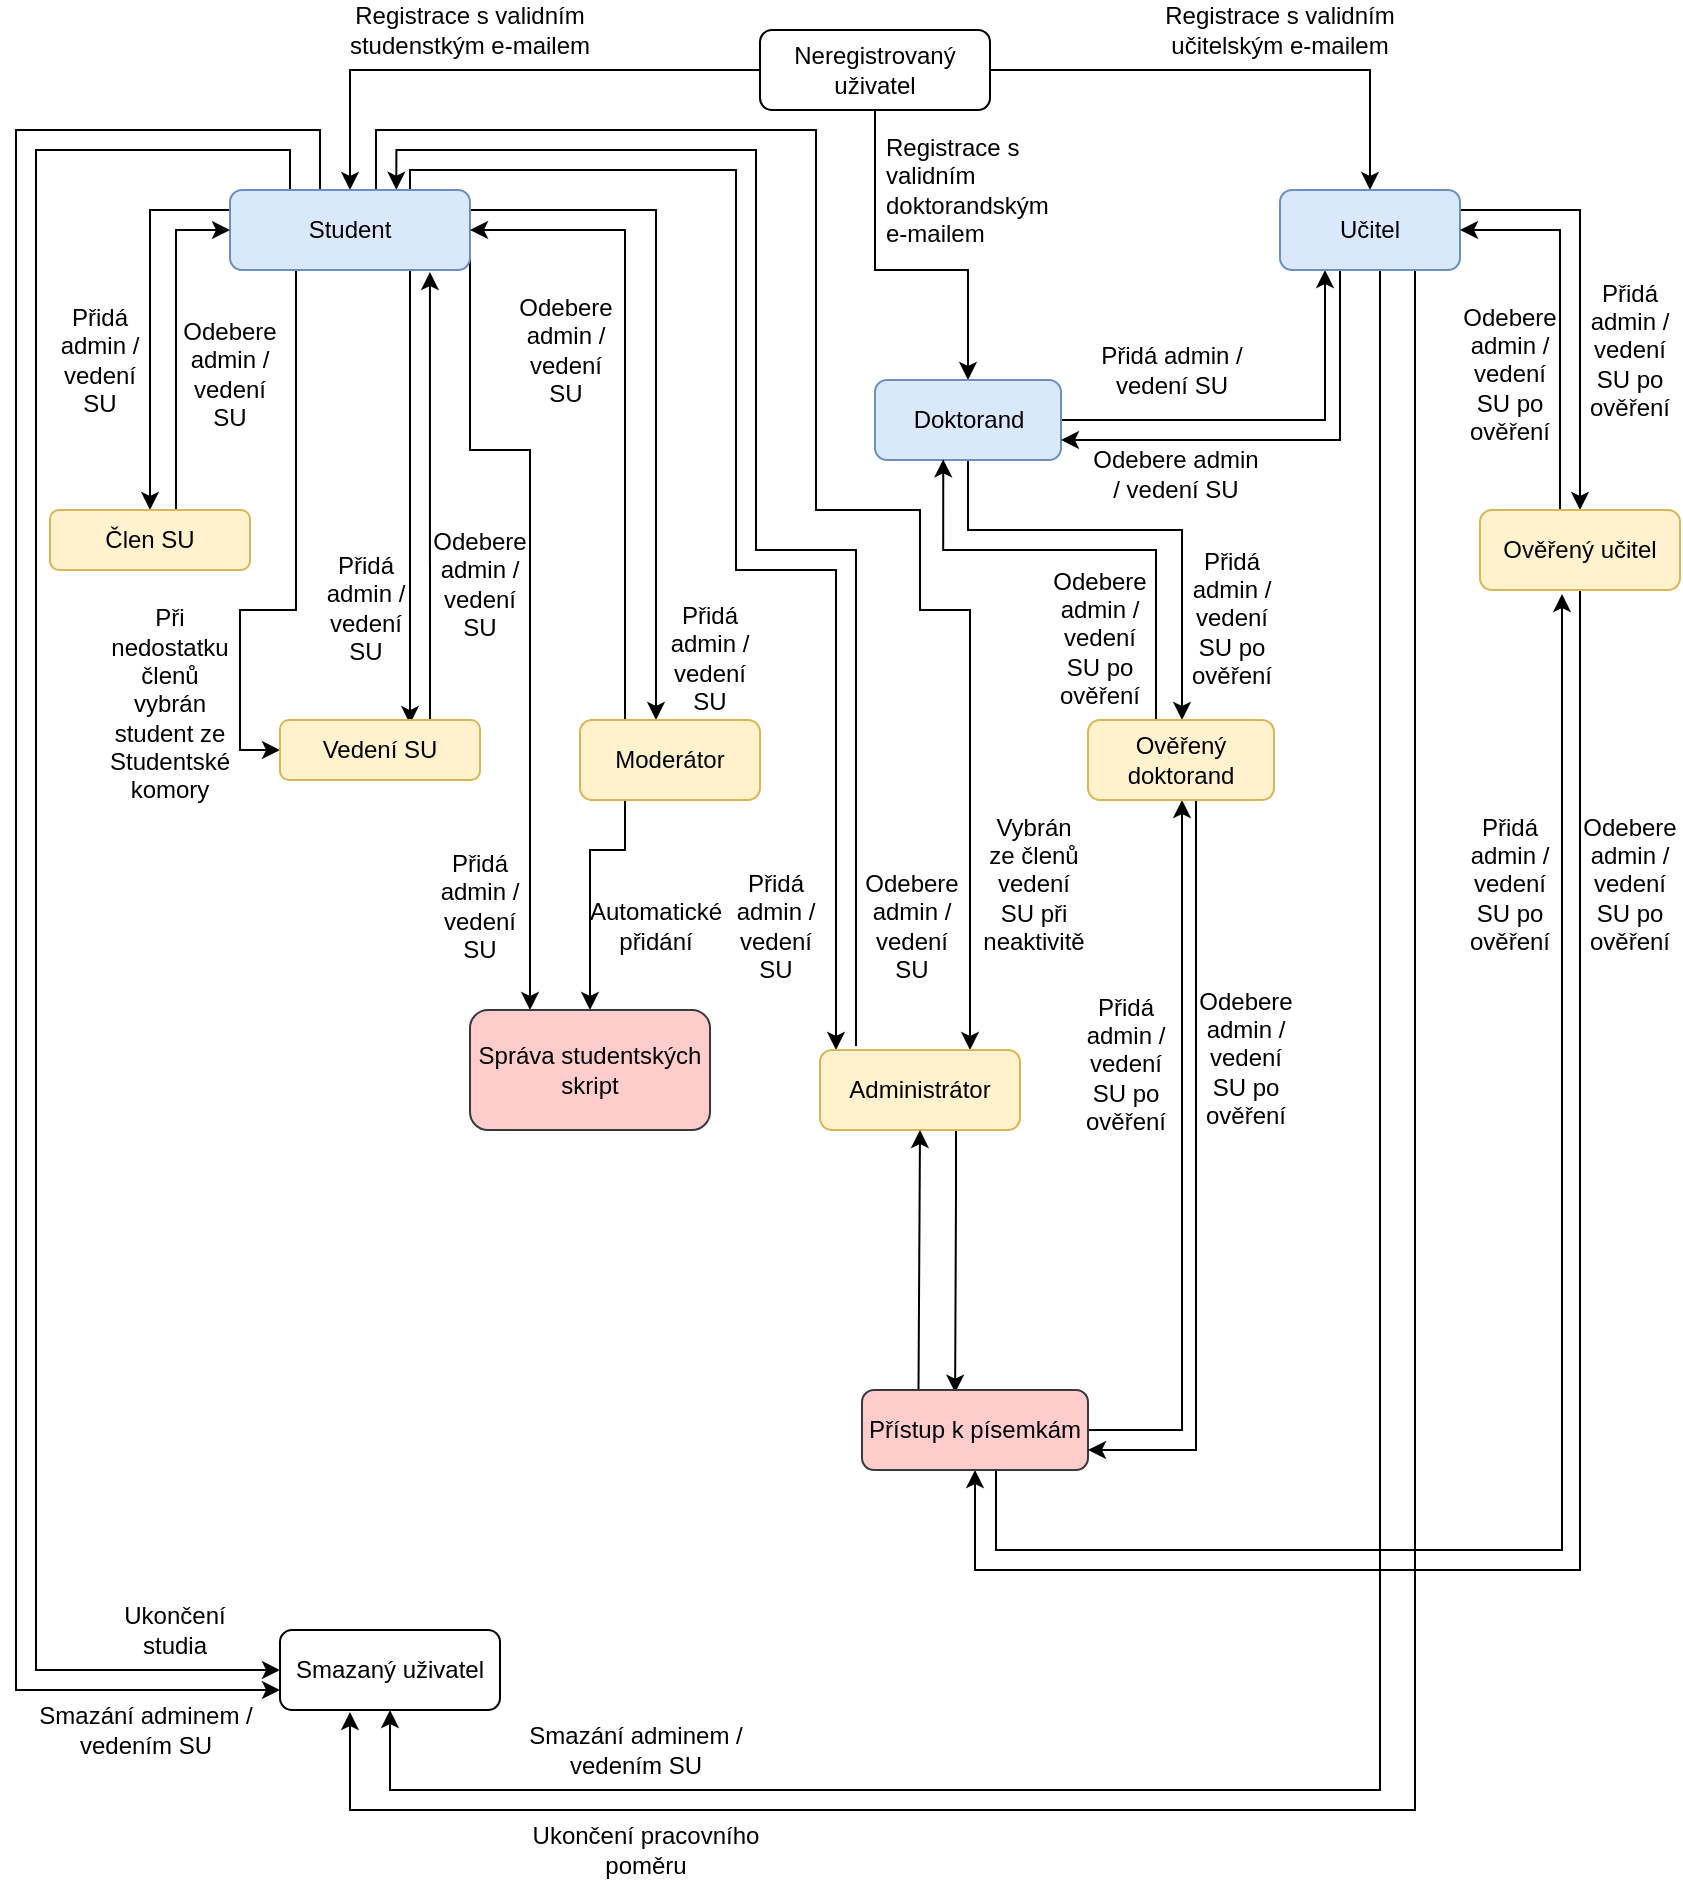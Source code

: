 <mxfile version="12.1.7" type="device" pages="1"><diagram id="ENBkPykDrjYqExlETp4t" name="Roles Lifecycle"><mxGraphModel dx="1173" dy="682" grid="1" gridSize="10" guides="1" tooltips="1" connect="1" arrows="1" fold="1" page="1" pageScale="1" pageWidth="850" pageHeight="1100" math="0" shadow="0"><root><mxCell id="0"/><mxCell id="1" parent="0"/><mxCell id="HIW1-XLeATYrHLqQLnE8-20" style="edgeStyle=orthogonalEdgeStyle;rounded=0;orthogonalLoop=1;jettySize=auto;html=1;exitX=0;exitY=0.5;exitDx=0;exitDy=0;entryX=0.5;entryY=0;entryDx=0;entryDy=0;" parent="1" source="HIW1-XLeATYrHLqQLnE8-7" target="HIW1-XLeATYrHLqQLnE8-8" edge="1"><mxGeometry relative="1" as="geometry"/></mxCell><mxCell id="HIW1-XLeATYrHLqQLnE8-22" style="edgeStyle=orthogonalEdgeStyle;rounded=0;orthogonalLoop=1;jettySize=auto;html=1;exitX=1;exitY=0.5;exitDx=0;exitDy=0;entryX=0.5;entryY=0;entryDx=0;entryDy=0;" parent="1" source="HIW1-XLeATYrHLqQLnE8-7" target="HIW1-XLeATYrHLqQLnE8-14" edge="1"><mxGeometry relative="1" as="geometry"/></mxCell><mxCell id="HIW1-XLeATYrHLqQLnE8-24" style="edgeStyle=orthogonalEdgeStyle;rounded=0;orthogonalLoop=1;jettySize=auto;html=1;exitX=0.5;exitY=1;exitDx=0;exitDy=0;entryX=0.5;entryY=0;entryDx=0;entryDy=0;" parent="1" source="HIW1-XLeATYrHLqQLnE8-7" target="HIW1-XLeATYrHLqQLnE8-12" edge="1"><mxGeometry relative="1" as="geometry"><Array as="points"><mxPoint x="440" y="160"/><mxPoint x="486" y="160"/></Array></mxGeometry></mxCell><mxCell id="HIW1-XLeATYrHLqQLnE8-7" value="Neregistrovaný uživatel" style="rounded=1;whiteSpace=wrap;html=1;" parent="1" vertex="1"><mxGeometry x="382" y="40" width="115" height="40" as="geometry"/></mxCell><mxCell id="HIW1-XLeATYrHLqQLnE8-38" style="edgeStyle=orthogonalEdgeStyle;rounded=0;orthogonalLoop=1;jettySize=auto;html=1;exitX=0;exitY=0.25;exitDx=0;exitDy=0;entryX=0.5;entryY=0;entryDx=0;entryDy=0;" parent="1" source="HIW1-XLeATYrHLqQLnE8-8" target="HIW1-XLeATYrHLqQLnE8-9" edge="1"><mxGeometry relative="1" as="geometry"><Array as="points"><mxPoint x="77" y="130"/></Array></mxGeometry></mxCell><mxCell id="HIW1-XLeATYrHLqQLnE8-46" style="edgeStyle=orthogonalEdgeStyle;rounded=0;orthogonalLoop=1;jettySize=auto;html=1;exitX=0.75;exitY=1;exitDx=0;exitDy=0;entryX=0.65;entryY=0.067;entryDx=0;entryDy=0;entryPerimeter=0;" parent="1" source="HIW1-XLeATYrHLqQLnE8-8" target="HIW1-XLeATYrHLqQLnE8-10" edge="1"><mxGeometry relative="1" as="geometry"/></mxCell><mxCell id="HIW1-XLeATYrHLqQLnE8-50" style="edgeStyle=orthogonalEdgeStyle;rounded=0;orthogonalLoop=1;jettySize=auto;html=1;exitX=0.25;exitY=0;exitDx=0;exitDy=0;entryX=0;entryY=0.5;entryDx=0;entryDy=0;" parent="1" source="HIW1-XLeATYrHLqQLnE8-8" target="HIW1-XLeATYrHLqQLnE8-13" edge="1"><mxGeometry relative="1" as="geometry"><Array as="points"><mxPoint x="147" y="100"/><mxPoint x="20" y="100"/><mxPoint x="20" y="860"/></Array></mxGeometry></mxCell><mxCell id="HIW1-XLeATYrHLqQLnE8-54" style="edgeStyle=orthogonalEdgeStyle;rounded=0;orthogonalLoop=1;jettySize=auto;html=1;exitX=0.25;exitY=0;exitDx=0;exitDy=0;entryX=0;entryY=0.75;entryDx=0;entryDy=0;" parent="1" source="HIW1-XLeATYrHLqQLnE8-8" target="HIW1-XLeATYrHLqQLnE8-13" edge="1"><mxGeometry relative="1" as="geometry"><Array as="points"><mxPoint x="162" y="120"/><mxPoint x="162" y="90"/><mxPoint x="10" y="90"/><mxPoint x="10" y="870"/></Array></mxGeometry></mxCell><mxCell id="HIW1-XLeATYrHLqQLnE8-59" style="edgeStyle=orthogonalEdgeStyle;rounded=0;orthogonalLoop=1;jettySize=auto;html=1;exitX=1;exitY=0.5;exitDx=0;exitDy=0;" parent="1" source="HIW1-XLeATYrHLqQLnE8-8" target="HIW1-XLeATYrHLqQLnE8-11" edge="1"><mxGeometry relative="1" as="geometry"><mxPoint x="356" y="468" as="targetPoint"/><Array as="points"><mxPoint x="237" y="130"/><mxPoint x="330" y="130"/></Array></mxGeometry></mxCell><mxCell id="HIW1-XLeATYrHLqQLnE8-63" style="edgeStyle=orthogonalEdgeStyle;rounded=0;orthogonalLoop=1;jettySize=auto;html=1;exitX=0.75;exitY=0;exitDx=0;exitDy=0;" parent="1" source="HIW1-XLeATYrHLqQLnE8-8" edge="1"><mxGeometry relative="1" as="geometry"><Array as="points"><mxPoint x="207" y="110"/><mxPoint x="370" y="110"/><mxPoint x="370" y="310"/><mxPoint x="420" y="310"/><mxPoint x="420" y="550"/></Array><mxPoint x="420" y="550" as="targetPoint"/></mxGeometry></mxCell><mxCell id="HIW1-XLeATYrHLqQLnE8-64" style="edgeStyle=orthogonalEdgeStyle;rounded=0;orthogonalLoop=1;jettySize=auto;html=1;exitX=0.693;exitY=-0.004;exitDx=0;exitDy=0;exitPerimeter=0;endArrow=none;endFill=0;startArrow=classic;startFill=1;" parent="1" source="HIW1-XLeATYrHLqQLnE8-8" edge="1"><mxGeometry relative="1" as="geometry"><Array as="points"><mxPoint x="200" y="100"/><mxPoint x="380" y="100"/><mxPoint x="380" y="300"/><mxPoint x="430" y="300"/><mxPoint x="430" y="548"/></Array><mxPoint x="430" y="548" as="targetPoint"/></mxGeometry></mxCell><mxCell id="a_ImVYcb4Zl9uXv-XC0P-25" style="edgeStyle=orthogonalEdgeStyle;rounded=0;orthogonalLoop=1;jettySize=auto;html=1;exitX=0.5;exitY=1;exitDx=0;exitDy=0;entryX=0;entryY=0.5;entryDx=0;entryDy=0;" edge="1" parent="1" source="HIW1-XLeATYrHLqQLnE8-8" target="HIW1-XLeATYrHLqQLnE8-10"><mxGeometry relative="1" as="geometry"><Array as="points"><mxPoint x="150" y="160"/><mxPoint x="150" y="330"/><mxPoint x="122" y="330"/><mxPoint x="122" y="400"/></Array></mxGeometry></mxCell><mxCell id="a_ImVYcb4Zl9uXv-XC0P-31" style="edgeStyle=orthogonalEdgeStyle;rounded=0;orthogonalLoop=1;jettySize=auto;html=1;exitX=0.75;exitY=0;exitDx=0;exitDy=0;entryX=0.75;entryY=0;entryDx=0;entryDy=0;" edge="1" parent="1" source="HIW1-XLeATYrHLqQLnE8-8" target="HIW1-XLeATYrHLqQLnE8-16"><mxGeometry relative="1" as="geometry"><Array as="points"><mxPoint x="190" y="120"/><mxPoint x="190" y="90"/><mxPoint x="410" y="90"/><mxPoint x="410" y="280"/><mxPoint x="462" y="280"/><mxPoint x="462" y="330"/><mxPoint x="487" y="330"/></Array></mxGeometry></mxCell><mxCell id="a_ImVYcb4Zl9uXv-XC0P-33" style="edgeStyle=orthogonalEdgeStyle;rounded=0;orthogonalLoop=1;jettySize=auto;html=1;exitX=1;exitY=0.75;exitDx=0;exitDy=0;entryX=0.25;entryY=0;entryDx=0;entryDy=0;" edge="1" parent="1" source="HIW1-XLeATYrHLqQLnE8-8" target="a_ImVYcb4Zl9uXv-XC0P-2"><mxGeometry relative="1" as="geometry"><Array as="points"><mxPoint x="237" y="250"/><mxPoint x="267" y="250"/></Array></mxGeometry></mxCell><mxCell id="HIW1-XLeATYrHLqQLnE8-8" value="Student" style="rounded=1;whiteSpace=wrap;html=1;fillColor=#dae8fc;strokeColor=#6c8ebf;" parent="1" vertex="1"><mxGeometry x="117" y="120" width="120" height="40" as="geometry"/></mxCell><mxCell id="HIW1-XLeATYrHLqQLnE8-40" style="edgeStyle=orthogonalEdgeStyle;rounded=0;orthogonalLoop=1;jettySize=auto;html=1;exitX=0.5;exitY=0;exitDx=0;exitDy=0;entryX=0;entryY=0.5;entryDx=0;entryDy=0;" parent="1" source="HIW1-XLeATYrHLqQLnE8-9" target="HIW1-XLeATYrHLqQLnE8-8" edge="1"><mxGeometry relative="1" as="geometry"><Array as="points"><mxPoint x="90" y="280"/><mxPoint x="90" y="140"/></Array></mxGeometry></mxCell><mxCell id="HIW1-XLeATYrHLqQLnE8-9" value="Člen SU" style="rounded=1;whiteSpace=wrap;html=1;fillColor=#fff2cc;strokeColor=#d6b656;" parent="1" vertex="1"><mxGeometry x="27" y="280" width="100" height="30" as="geometry"/></mxCell><mxCell id="HIW1-XLeATYrHLqQLnE8-45" style="edgeStyle=orthogonalEdgeStyle;rounded=0;orthogonalLoop=1;jettySize=auto;html=1;exitX=0.75;exitY=0;exitDx=0;exitDy=0;entryX=0.833;entryY=1.025;entryDx=0;entryDy=0;entryPerimeter=0;" parent="1" source="HIW1-XLeATYrHLqQLnE8-10" target="HIW1-XLeATYrHLqQLnE8-8" edge="1"><mxGeometry relative="1" as="geometry"/></mxCell><mxCell id="HIW1-XLeATYrHLqQLnE8-10" value="Vedení SU" style="rounded=1;whiteSpace=wrap;html=1;fillColor=#fff2cc;strokeColor=#d6b656;" parent="1" vertex="1"><mxGeometry x="142" y="385" width="100" height="30" as="geometry"/></mxCell><mxCell id="HIW1-XLeATYrHLqQLnE8-60" style="edgeStyle=orthogonalEdgeStyle;rounded=0;orthogonalLoop=1;jettySize=auto;html=1;exitX=0.25;exitY=0;exitDx=0;exitDy=0;entryX=1;entryY=0.5;entryDx=0;entryDy=0;" parent="1" source="HIW1-XLeATYrHLqQLnE8-11" target="HIW1-XLeATYrHLqQLnE8-8" edge="1"><mxGeometry relative="1" as="geometry"><Array as="points"><mxPoint x="315" y="140"/></Array></mxGeometry></mxCell><mxCell id="a_ImVYcb4Zl9uXv-XC0P-3" style="edgeStyle=orthogonalEdgeStyle;rounded=0;orthogonalLoop=1;jettySize=auto;html=1;entryX=0.5;entryY=0;entryDx=0;entryDy=0;exitX=0.25;exitY=1;exitDx=0;exitDy=0;" edge="1" parent="1" source="HIW1-XLeATYrHLqQLnE8-11" target="a_ImVYcb4Zl9uXv-XC0P-2"><mxGeometry relative="1" as="geometry"><mxPoint x="360" y="490" as="sourcePoint"/><Array as="points"><mxPoint x="315" y="450"/><mxPoint x="297" y="450"/></Array></mxGeometry></mxCell><mxCell id="HIW1-XLeATYrHLqQLnE8-11" value="Moderátor" style="rounded=1;whiteSpace=wrap;html=1;fillColor=#fff2cc;strokeColor=#d6b656;" parent="1" vertex="1"><mxGeometry x="292" y="385" width="90" height="40" as="geometry"/></mxCell><mxCell id="HIW1-XLeATYrHLqQLnE8-30" style="edgeStyle=orthogonalEdgeStyle;rounded=0;orthogonalLoop=1;jettySize=auto;html=1;entryX=0.25;entryY=1;entryDx=0;entryDy=0;" parent="1" source="HIW1-XLeATYrHLqQLnE8-12" target="HIW1-XLeATYrHLqQLnE8-14" edge="1"><mxGeometry relative="1" as="geometry"/></mxCell><mxCell id="a_ImVYcb4Zl9uXv-XC0P-15" style="edgeStyle=orthogonalEdgeStyle;rounded=0;orthogonalLoop=1;jettySize=auto;html=1;exitX=0.5;exitY=1;exitDx=0;exitDy=0;" edge="1" parent="1" source="HIW1-XLeATYrHLqQLnE8-12" target="a_ImVYcb4Zl9uXv-XC0P-14"><mxGeometry relative="1" as="geometry"><Array as="points"><mxPoint x="486" y="290"/><mxPoint x="593" y="290"/></Array></mxGeometry></mxCell><mxCell id="HIW1-XLeATYrHLqQLnE8-12" value="Doktorand" style="rounded=1;whiteSpace=wrap;html=1;fillColor=#dae8fc;strokeColor=#6c8ebf;" parent="1" vertex="1"><mxGeometry x="439.5" y="215" width="93" height="40" as="geometry"/></mxCell><mxCell id="HIW1-XLeATYrHLqQLnE8-13" value="Smazaný uživatel" style="rounded=1;whiteSpace=wrap;html=1;" parent="1" vertex="1"><mxGeometry x="142" y="840" width="110" height="40" as="geometry"/></mxCell><mxCell id="HIW1-XLeATYrHLqQLnE8-27" style="edgeStyle=orthogonalEdgeStyle;rounded=0;orthogonalLoop=1;jettySize=auto;html=1;entryX=0.5;entryY=0;entryDx=0;entryDy=0;" parent="1" source="HIW1-XLeATYrHLqQLnE8-14" target="HIW1-XLeATYrHLqQLnE8-15" edge="1"><mxGeometry relative="1" as="geometry"><Array as="points"><mxPoint x="792" y="130"/></Array></mxGeometry></mxCell><mxCell id="HIW1-XLeATYrHLqQLnE8-33" style="edgeStyle=orthogonalEdgeStyle;rounded=0;orthogonalLoop=1;jettySize=auto;html=1;exitX=0.5;exitY=1;exitDx=0;exitDy=0;entryX=1;entryY=0.75;entryDx=0;entryDy=0;" parent="1" source="HIW1-XLeATYrHLqQLnE8-14" target="HIW1-XLeATYrHLqQLnE8-12" edge="1"><mxGeometry relative="1" as="geometry"><Array as="points"><mxPoint x="672" y="160"/><mxPoint x="672" y="245"/></Array></mxGeometry></mxCell><mxCell id="HIW1-XLeATYrHLqQLnE8-52" style="edgeStyle=orthogonalEdgeStyle;rounded=0;orthogonalLoop=1;jettySize=auto;html=1;entryX=0.5;entryY=1;entryDx=0;entryDy=0;" parent="1" source="HIW1-XLeATYrHLqQLnE8-14" target="HIW1-XLeATYrHLqQLnE8-13" edge="1"><mxGeometry relative="1" as="geometry"><mxPoint x="262" y="690" as="targetPoint"/><Array as="points"><mxPoint x="692" y="920"/><mxPoint x="197" y="920"/></Array></mxGeometry></mxCell><mxCell id="HIW1-XLeATYrHLqQLnE8-55" style="edgeStyle=orthogonalEdgeStyle;rounded=0;orthogonalLoop=1;jettySize=auto;html=1;exitX=0.75;exitY=1;exitDx=0;exitDy=0;entryX=0.318;entryY=1.025;entryDx=0;entryDy=0;entryPerimeter=0;" parent="1" source="HIW1-XLeATYrHLqQLnE8-14" target="HIW1-XLeATYrHLqQLnE8-13" edge="1"><mxGeometry relative="1" as="geometry"><Array as="points"><mxPoint x="710" y="930"/><mxPoint x="177" y="930"/></Array></mxGeometry></mxCell><mxCell id="HIW1-XLeATYrHLqQLnE8-14" value="Učitel" style="rounded=1;whiteSpace=wrap;html=1;fillColor=#dae8fc;strokeColor=#6c8ebf;" parent="1" vertex="1"><mxGeometry x="642" y="120" width="90" height="40" as="geometry"/></mxCell><mxCell id="HIW1-XLeATYrHLqQLnE8-36" style="edgeStyle=orthogonalEdgeStyle;rounded=0;orthogonalLoop=1;jettySize=auto;html=1;exitX=0.25;exitY=0;exitDx=0;exitDy=0;entryX=1;entryY=0.5;entryDx=0;entryDy=0;" parent="1" source="HIW1-XLeATYrHLqQLnE8-15" target="HIW1-XLeATYrHLqQLnE8-14" edge="1"><mxGeometry relative="1" as="geometry"><Array as="points"><mxPoint x="782" y="280"/><mxPoint x="782" y="140"/></Array></mxGeometry></mxCell><mxCell id="a_ImVYcb4Zl9uXv-XC0P-5" style="edgeStyle=orthogonalEdgeStyle;rounded=0;orthogonalLoop=1;jettySize=auto;html=1;exitX=0.5;exitY=1;exitDx=0;exitDy=0;entryX=0.5;entryY=1;entryDx=0;entryDy=0;" edge="1" parent="1" source="HIW1-XLeATYrHLqQLnE8-15" target="a_ImVYcb4Zl9uXv-XC0P-1"><mxGeometry relative="1" as="geometry"><Array as="points"><mxPoint x="792" y="810"/><mxPoint x="490" y="810"/></Array></mxGeometry></mxCell><mxCell id="HIW1-XLeATYrHLqQLnE8-15" value="Ověřený učitel" style="rounded=1;whiteSpace=wrap;html=1;fillColor=#fff2cc;strokeColor=#d6b656;" parent="1" vertex="1"><mxGeometry x="742" y="280" width="100" height="40" as="geometry"/></mxCell><mxCell id="a_ImVYcb4Zl9uXv-XC0P-27" style="edgeStyle=orthogonalEdgeStyle;rounded=0;orthogonalLoop=1;jettySize=auto;html=1;exitX=0.75;exitY=1;exitDx=0;exitDy=0;entryX=0.412;entryY=0.033;entryDx=0;entryDy=0;entryPerimeter=0;" edge="1" parent="1" source="HIW1-XLeATYrHLqQLnE8-16" target="a_ImVYcb4Zl9uXv-XC0P-1"><mxGeometry relative="1" as="geometry"><Array as="points"><mxPoint x="480" y="590"/><mxPoint x="480" y="620"/></Array></mxGeometry></mxCell><mxCell id="HIW1-XLeATYrHLqQLnE8-16" value="Administrátor" style="rounded=1;whiteSpace=wrap;html=1;fillColor=#fff2cc;strokeColor=#d6b656;" parent="1" vertex="1"><mxGeometry x="412" y="550" width="100" height="40" as="geometry"/></mxCell><mxCell id="HIW1-XLeATYrHLqQLnE8-21" value="Registrace s validním studenstkým e-mailem" style="text;html=1;strokeColor=none;fillColor=none;align=center;verticalAlign=middle;whiteSpace=wrap;rounded=0;" parent="1" vertex="1"><mxGeometry x="172" y="30" width="130" height="20" as="geometry"/></mxCell><mxCell id="HIW1-XLeATYrHLqQLnE8-23" value="Registrace s validním učitelským e-mailem" style="text;html=1;strokeColor=none;fillColor=none;align=center;verticalAlign=middle;whiteSpace=wrap;rounded=0;" parent="1" vertex="1"><mxGeometry x="577" y="30" width="130" height="20" as="geometry"/></mxCell><mxCell id="HIW1-XLeATYrHLqQLnE8-25" value="Registrace s validním doktorandským e-mailem" style="text;html=1;strokeColor=none;fillColor=none;align=left;verticalAlign=middle;whiteSpace=wrap;rounded=0;" parent="1" vertex="1"><mxGeometry x="443" y="110" width="93" height="20" as="geometry"/></mxCell><mxCell id="HIW1-XLeATYrHLqQLnE8-28" value="Přidá admin / vedení SU po ověření" style="text;html=1;strokeColor=none;fillColor=none;align=center;verticalAlign=middle;whiteSpace=wrap;rounded=0;" parent="1" vertex="1"><mxGeometry x="792" y="166.5" width="50" height="67" as="geometry"/></mxCell><mxCell id="HIW1-XLeATYrHLqQLnE8-31" value="Přidá admin / vedení SU" style="text;html=1;strokeColor=none;fillColor=none;align=center;verticalAlign=middle;whiteSpace=wrap;rounded=0;" parent="1" vertex="1"><mxGeometry x="543.5" y="200" width="88" height="20" as="geometry"/></mxCell><mxCell id="HIW1-XLeATYrHLqQLnE8-34" value="Odebere admin / vedení SU" style="text;html=1;strokeColor=none;fillColor=none;align=center;verticalAlign=middle;whiteSpace=wrap;rounded=0;" parent="1" vertex="1"><mxGeometry x="546" y="252" width="88" height="20" as="geometry"/></mxCell><mxCell id="HIW1-XLeATYrHLqQLnE8-37" value="Odebere admin / vedení SU po ověření" style="text;html=1;strokeColor=none;fillColor=none;align=center;verticalAlign=middle;whiteSpace=wrap;rounded=0;" parent="1" vertex="1"><mxGeometry x="732" y="178" width="50" height="67" as="geometry"/></mxCell><mxCell id="HIW1-XLeATYrHLqQLnE8-39" value="Přidá admin / vedení SU" style="text;html=1;strokeColor=none;fillColor=none;align=center;verticalAlign=middle;whiteSpace=wrap;rounded=0;" parent="1" vertex="1"><mxGeometry x="27" y="171.5" width="50" height="67" as="geometry"/></mxCell><mxCell id="HIW1-XLeATYrHLqQLnE8-41" value="Odebere admin / vedení SU" style="text;html=1;strokeColor=none;fillColor=none;align=center;verticalAlign=middle;whiteSpace=wrap;rounded=0;" parent="1" vertex="1"><mxGeometry x="92" y="178" width="50" height="67" as="geometry"/></mxCell><mxCell id="HIW1-XLeATYrHLqQLnE8-48" value="Přidá admin / vedení SU" style="text;html=1;strokeColor=none;fillColor=none;align=center;verticalAlign=middle;whiteSpace=wrap;rounded=0;" parent="1" vertex="1"><mxGeometry x="160" y="295" width="50" height="67" as="geometry"/></mxCell><mxCell id="HIW1-XLeATYrHLqQLnE8-49" value="Odebere admin / vedení SU" style="text;html=1;strokeColor=none;fillColor=none;align=center;verticalAlign=middle;whiteSpace=wrap;rounded=0;" parent="1" vertex="1"><mxGeometry x="217" y="283" width="50" height="67" as="geometry"/></mxCell><mxCell id="HIW1-XLeATYrHLqQLnE8-51" value="Ukončení studia" style="text;html=1;strokeColor=none;fillColor=none;align=center;verticalAlign=middle;whiteSpace=wrap;rounded=0;" parent="1" vertex="1"><mxGeometry x="62" y="800" width="55" height="80" as="geometry"/></mxCell><mxCell id="HIW1-XLeATYrHLqQLnE8-53" value="Ukončení pracovního poměru" style="text;html=1;strokeColor=none;fillColor=none;align=center;verticalAlign=middle;whiteSpace=wrap;rounded=0;" parent="1" vertex="1"><mxGeometry x="260" y="940" width="130" height="20" as="geometry"/></mxCell><mxCell id="HIW1-XLeATYrHLqQLnE8-57" value="Smazání adminem / vedením SU" style="text;html=1;strokeColor=none;fillColor=none;align=center;verticalAlign=middle;whiteSpace=wrap;rounded=0;" parent="1" vertex="1"><mxGeometry x="260" y="890" width="120" height="20" as="geometry"/></mxCell><mxCell id="HIW1-XLeATYrHLqQLnE8-58" value="Smazání adminem / vedením SU" style="text;html=1;strokeColor=none;fillColor=none;align=center;verticalAlign=middle;whiteSpace=wrap;rounded=0;" parent="1" vertex="1"><mxGeometry x="14.5" y="880" width="120" height="20" as="geometry"/></mxCell><mxCell id="HIW1-XLeATYrHLqQLnE8-61" value="Přidá admin / vedení SU" style="text;html=1;strokeColor=none;fillColor=none;align=center;verticalAlign=middle;whiteSpace=wrap;rounded=0;" parent="1" vertex="1"><mxGeometry x="332" y="320" width="50" height="67" as="geometry"/></mxCell><mxCell id="HIW1-XLeATYrHLqQLnE8-62" value="Odebere admin / vedení SU" style="text;html=1;strokeColor=none;fillColor=none;align=center;verticalAlign=middle;whiteSpace=wrap;rounded=0;" parent="1" vertex="1"><mxGeometry x="260" y="166.5" width="50" height="67" as="geometry"/></mxCell><mxCell id="HIW1-XLeATYrHLqQLnE8-65" value="Přidá admin / vedení SU" style="text;html=1;strokeColor=none;fillColor=none;align=center;verticalAlign=middle;whiteSpace=wrap;rounded=0;" parent="1" vertex="1"><mxGeometry x="365" y="454" width="50" height="67" as="geometry"/></mxCell><mxCell id="HIW1-XLeATYrHLqQLnE8-66" value="Odebere admin / vedení SU" style="text;html=1;strokeColor=none;fillColor=none;align=center;verticalAlign=middle;whiteSpace=wrap;rounded=0;" parent="1" vertex="1"><mxGeometry x="433" y="454" width="50" height="67" as="geometry"/></mxCell><mxCell id="a_ImVYcb4Zl9uXv-XC0P-6" style="edgeStyle=orthogonalEdgeStyle;rounded=0;orthogonalLoop=1;jettySize=auto;html=1;exitX=0.75;exitY=1;exitDx=0;exitDy=0;entryX=0.41;entryY=1.05;entryDx=0;entryDy=0;entryPerimeter=0;" edge="1" parent="1" source="a_ImVYcb4Zl9uXv-XC0P-1" target="HIW1-XLeATYrHLqQLnE8-15"><mxGeometry relative="1" as="geometry"><Array as="points"><mxPoint x="500" y="760"/><mxPoint x="500" y="800"/><mxPoint x="783" y="800"/></Array></mxGeometry></mxCell><mxCell id="a_ImVYcb4Zl9uXv-XC0P-19" style="edgeStyle=orthogonalEdgeStyle;rounded=0;orthogonalLoop=1;jettySize=auto;html=1;exitX=1;exitY=0.25;exitDx=0;exitDy=0;" edge="1" parent="1" source="a_ImVYcb4Zl9uXv-XC0P-1" target="a_ImVYcb4Zl9uXv-XC0P-14"><mxGeometry relative="1" as="geometry"><Array as="points"><mxPoint x="546" y="740"/><mxPoint x="593" y="740"/></Array></mxGeometry></mxCell><mxCell id="a_ImVYcb4Zl9uXv-XC0P-28" style="edgeStyle=orthogonalEdgeStyle;rounded=0;orthogonalLoop=1;jettySize=auto;html=1;exitX=0.25;exitY=0;exitDx=0;exitDy=0;entryX=0.5;entryY=1;entryDx=0;entryDy=0;" edge="1" parent="1" source="a_ImVYcb4Zl9uXv-XC0P-1" target="HIW1-XLeATYrHLqQLnE8-16"><mxGeometry relative="1" as="geometry"><Array as="points"><mxPoint x="462" y="720"/></Array></mxGeometry></mxCell><mxCell id="a_ImVYcb4Zl9uXv-XC0P-1" value="Přístup k písemkám" style="rounded=1;whiteSpace=wrap;html=1;fillColor=#ffcccc;strokeColor=#36393d;" vertex="1" parent="1"><mxGeometry x="433" y="720" width="113" height="40" as="geometry"/></mxCell><mxCell id="a_ImVYcb4Zl9uXv-XC0P-2" value="Správa studentských skript" style="rounded=1;whiteSpace=wrap;html=1;fillColor=#ffcccc;strokeColor=#36393d;" vertex="1" parent="1"><mxGeometry x="237" y="530" width="120" height="60" as="geometry"/></mxCell><mxCell id="a_ImVYcb4Zl9uXv-XC0P-4" value="Automatické přidání" style="text;html=1;strokeColor=none;fillColor=none;align=center;verticalAlign=middle;whiteSpace=wrap;rounded=0;" vertex="1" parent="1"><mxGeometry x="310" y="477.5" width="40" height="20" as="geometry"/></mxCell><mxCell id="a_ImVYcb4Zl9uXv-XC0P-8" value="Odebere admin / vedení SU po ověření" style="text;html=1;strokeColor=none;fillColor=none;align=center;verticalAlign=middle;whiteSpace=wrap;rounded=0;" vertex="1" parent="1"><mxGeometry x="792" y="433" width="50" height="67" as="geometry"/></mxCell><mxCell id="a_ImVYcb4Zl9uXv-XC0P-9" value="Přidá admin / vedení SU po ověření" style="text;html=1;strokeColor=none;fillColor=none;align=center;verticalAlign=middle;whiteSpace=wrap;rounded=0;" vertex="1" parent="1"><mxGeometry x="732" y="433" width="50" height="67" as="geometry"/></mxCell><mxCell id="a_ImVYcb4Zl9uXv-XC0P-16" style="edgeStyle=orthogonalEdgeStyle;rounded=0;orthogonalLoop=1;jettySize=auto;html=1;exitX=0.25;exitY=0;exitDx=0;exitDy=0;entryX=0.367;entryY=0.992;entryDx=0;entryDy=0;entryPerimeter=0;" edge="1" parent="1" source="a_ImVYcb4Zl9uXv-XC0P-14" target="HIW1-XLeATYrHLqQLnE8-12"><mxGeometry relative="1" as="geometry"><mxPoint x="474" y="260" as="targetPoint"/><Array as="points"><mxPoint x="580" y="385"/><mxPoint x="580" y="300"/><mxPoint x="474" y="300"/></Array></mxGeometry></mxCell><mxCell id="a_ImVYcb4Zl9uXv-XC0P-22" style="edgeStyle=orthogonalEdgeStyle;rounded=0;orthogonalLoop=1;jettySize=auto;html=1;exitX=0.75;exitY=1;exitDx=0;exitDy=0;entryX=1;entryY=0.75;entryDx=0;entryDy=0;" edge="1" parent="1" source="a_ImVYcb4Zl9uXv-XC0P-14" target="a_ImVYcb4Zl9uXv-XC0P-1"><mxGeometry relative="1" as="geometry"><mxPoint x="546" y="680" as="targetPoint"/><Array as="points"><mxPoint x="600" y="425"/><mxPoint x="600" y="750"/></Array></mxGeometry></mxCell><mxCell id="a_ImVYcb4Zl9uXv-XC0P-14" value="Ověřený doktorand" style="rounded=1;whiteSpace=wrap;html=1;fillColor=#fff2cc;strokeColor=#d6b656;" vertex="1" parent="1"><mxGeometry x="546" y="385" width="93" height="40" as="geometry"/></mxCell><mxCell id="a_ImVYcb4Zl9uXv-XC0P-17" value="Odebere admin / vedení SU po ověření" style="text;html=1;strokeColor=none;fillColor=none;align=center;verticalAlign=middle;whiteSpace=wrap;rounded=0;" vertex="1" parent="1"><mxGeometry x="527" y="310" width="50" height="67" as="geometry"/></mxCell><mxCell id="a_ImVYcb4Zl9uXv-XC0P-18" value="Přidá admin / vedení SU po ověření" style="text;html=1;strokeColor=none;fillColor=none;align=center;verticalAlign=middle;whiteSpace=wrap;rounded=0;" vertex="1" parent="1"><mxGeometry x="592.5" y="300" width="50" height="67" as="geometry"/></mxCell><mxCell id="a_ImVYcb4Zl9uXv-XC0P-23" value="Přidá admin / vedení SU po ověření" style="text;html=1;strokeColor=none;fillColor=none;align=center;verticalAlign=middle;whiteSpace=wrap;rounded=0;" vertex="1" parent="1"><mxGeometry x="540" y="523" width="50" height="67" as="geometry"/></mxCell><mxCell id="a_ImVYcb4Zl9uXv-XC0P-24" value="Odebere admin / vedení SU po ověření" style="text;html=1;strokeColor=none;fillColor=none;align=center;verticalAlign=middle;whiteSpace=wrap;rounded=0;" vertex="1" parent="1"><mxGeometry x="600" y="520" width="50" height="67" as="geometry"/></mxCell><mxCell id="a_ImVYcb4Zl9uXv-XC0P-26" value="Při nedostatku členů vybrán student ze Studentské komory" style="text;html=1;strokeColor=none;fillColor=none;align=center;verticalAlign=middle;whiteSpace=wrap;rounded=0;" vertex="1" parent="1"><mxGeometry x="62" y="343.5" width="50" height="67" as="geometry"/></mxCell><mxCell id="a_ImVYcb4Zl9uXv-XC0P-32" value="Vybrán ze členů vedení SU při neaktivitě" style="text;html=1;strokeColor=none;fillColor=none;align=center;verticalAlign=middle;whiteSpace=wrap;rounded=0;" vertex="1" parent="1"><mxGeometry x="493.5" y="433" width="50" height="67" as="geometry"/></mxCell><mxCell id="a_ImVYcb4Zl9uXv-XC0P-35" value="Přidá admin / vedení SU" style="text;html=1;strokeColor=none;fillColor=none;align=center;verticalAlign=middle;whiteSpace=wrap;rounded=0;" vertex="1" parent="1"><mxGeometry x="217" y="444" width="50" height="67" as="geometry"/></mxCell></root></mxGraphModel></diagram></mxfile>
